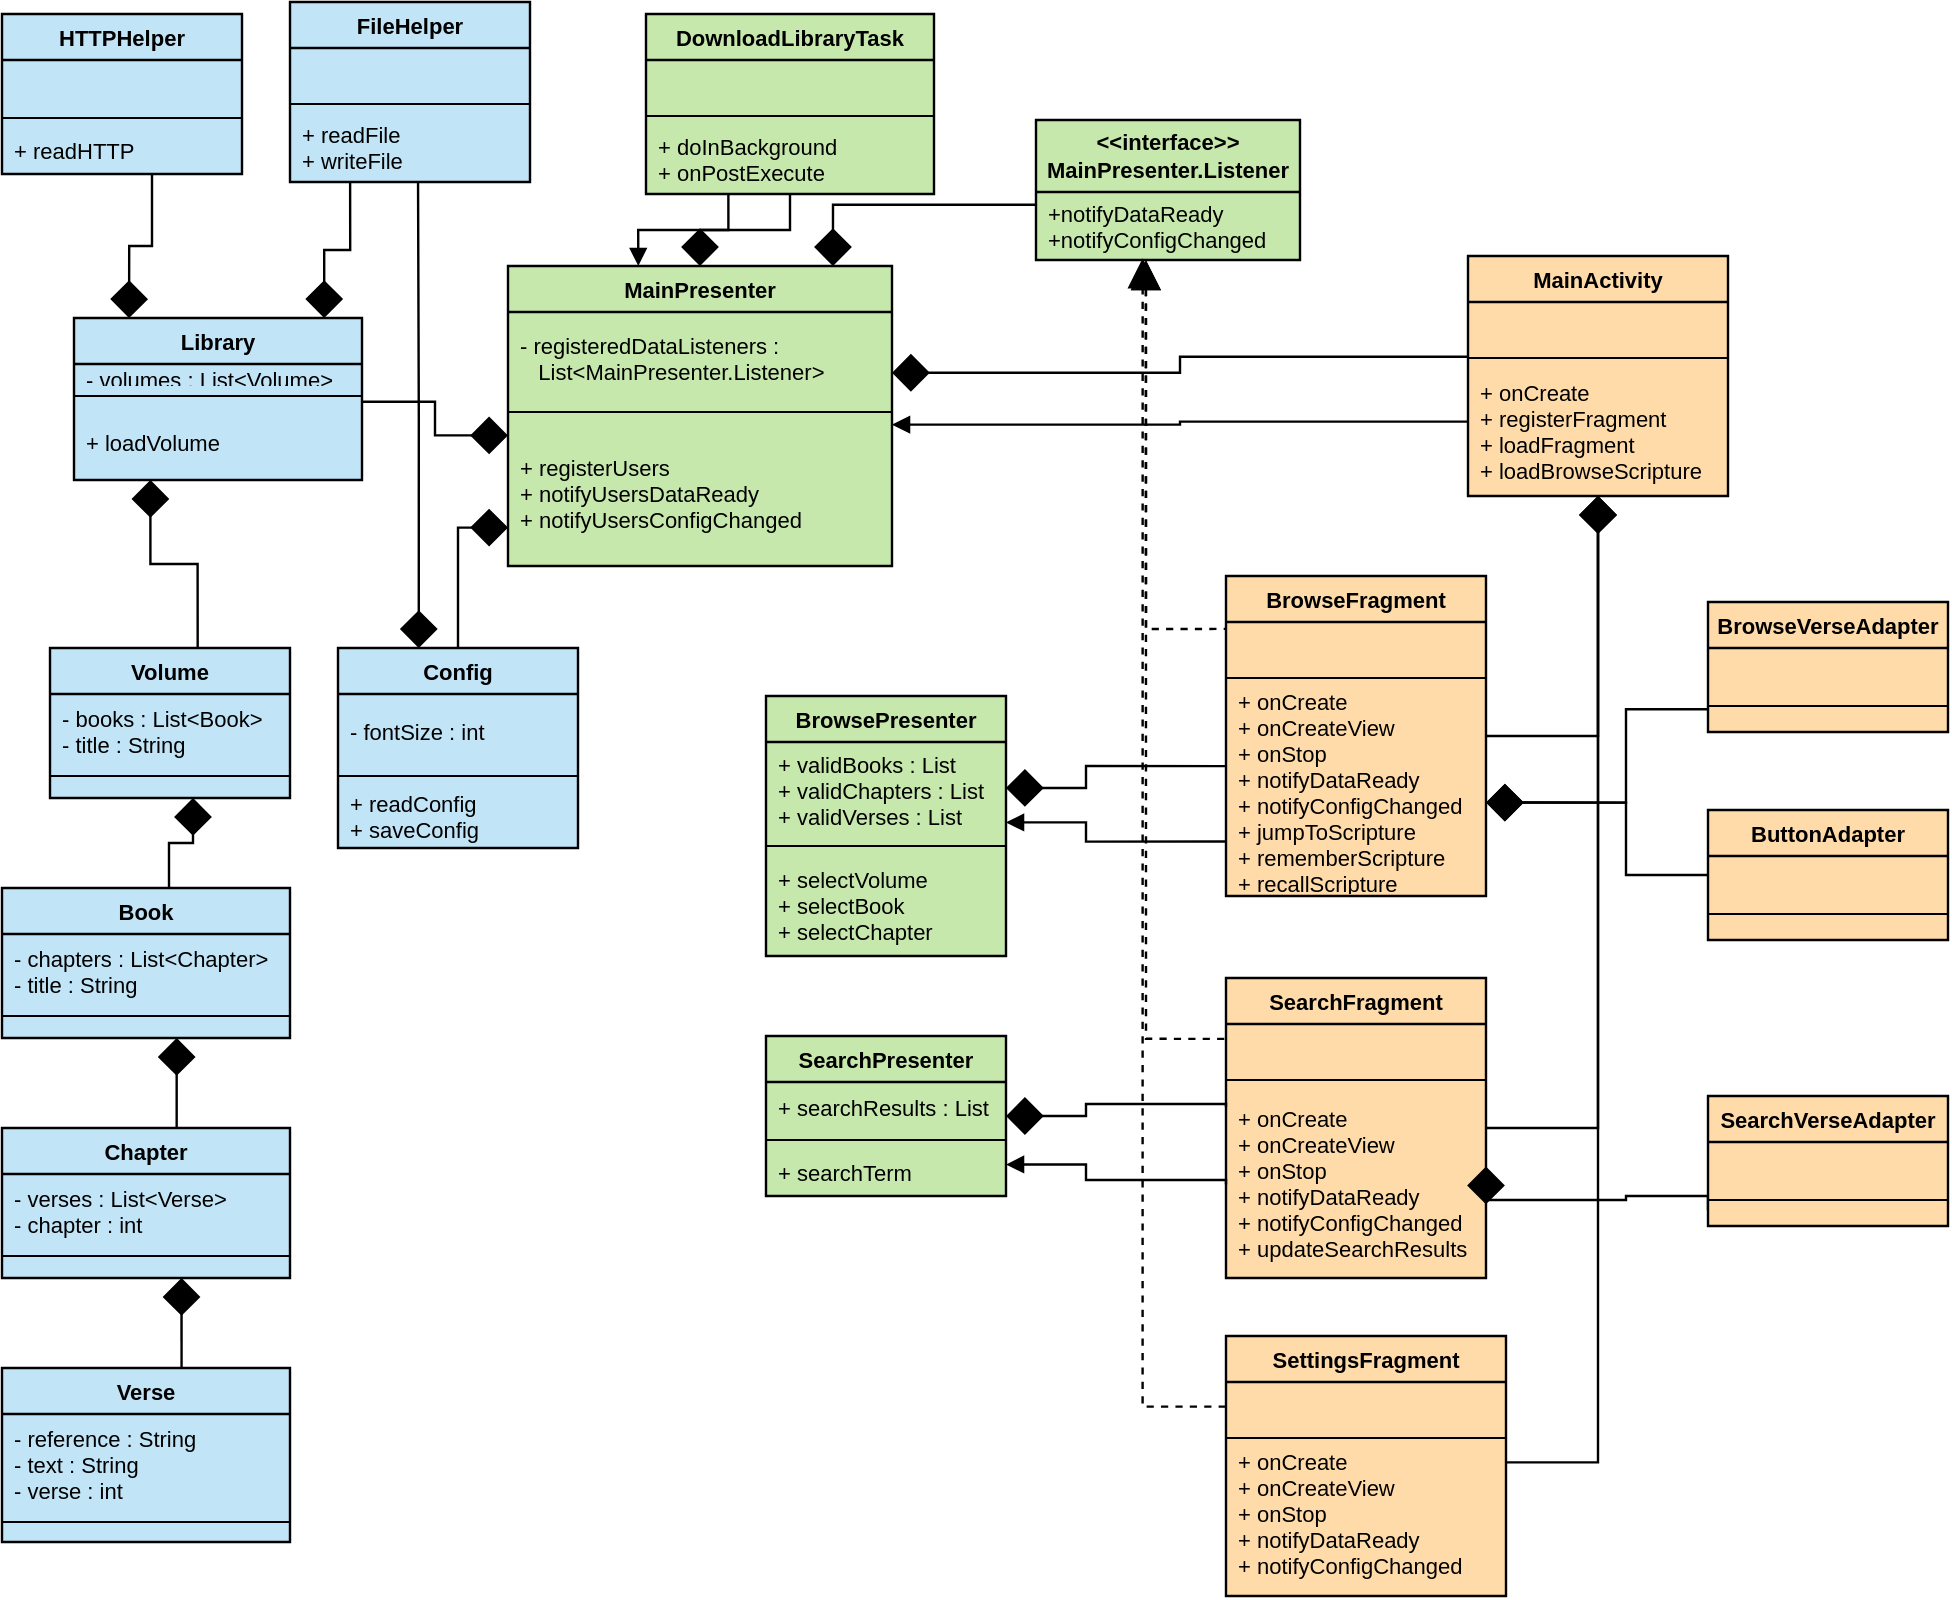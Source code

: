 <mxfile version="12.4.2" type="device" pages="1"><diagram id="6UUnRlpL0QckWqa0-COa" name="Page-1"><mxGraphModel dx="1185" dy="718" grid="1" gridSize="10" guides="1" tooltips="1" connect="1" arrows="1" fold="1" page="1" pageScale="1" pageWidth="850" pageHeight="1100" math="0" shadow="0"><root><mxCell id="0"/><mxCell id="1" parent="0"/><mxCell id="LitRHwQCEzj2n5crUFYR-1" value="MainActivity" style="html=1;whiteSpace=wrap;swimlane;childLayout=stackLayout;horizontal=1;startSize=26;horizontalStack=0;resizeParent=1;resizeParentMax=0;resizeLast=0;collapsible=1;marginBottom=0;swimlaneFillColor=#ffdba9;startSize=23;fontSize=11;fontColor=#000000;spacing=0;strokeOpacity=100;fillOpacity=100;fillColor=#ffdba9;strokeWidth=1.2;" vertex="1" parent="1"><mxGeometry x="781" y="140" width="130" height="120" as="geometry"/></mxCell><mxCell id="LitRHwQCEzj2n5crUFYR-2" value="" style="part=1;resizeHeight=0;strokeColor=none;fillColor=none;align=left;verticalAlign=middle;spacingLeft=4;spacingRight=4;overflow=hidden;rotatable=0;points=[[0,0.5],[1,0.5]];portConstraint=eastwest;swimlaneFillColor=#ffdba9;strokeOpacity=100;fillOpacity=100;fontSize=11;" vertex="1" parent="LitRHwQCEzj2n5crUFYR-1"><mxGeometry y="23" width="130" height="24" as="geometry"/></mxCell><mxCell id="LitRHwQCEzj2n5crUFYR-3" value="" style="line;strokeWidth=1;fillColor=none;align=left;verticalAlign=middle;spacingTop=-1;spacingLeft=3;spacingRight=3;rotatable=0;labelPosition=right;points=[];portConstraint=eastwest;" vertex="1" parent="LitRHwQCEzj2n5crUFYR-1"><mxGeometry y="47" width="130" height="8" as="geometry"/></mxCell><mxCell id="LitRHwQCEzj2n5crUFYR-4" value="+ onCreate&#10;+ registerFragment&#10;+ loadFragment&#10;+ loadBrowseScripture" style="part=1;resizeHeight=0;strokeColor=none;fillColor=none;align=left;verticalAlign=middle;spacingLeft=4;spacingRight=4;overflow=hidden;rotatable=0;points=[[0,0.5],[1,0.5]];portConstraint=eastwest;swimlaneFillColor=#ffdba9;strokeOpacity=100;fillOpacity=100;fontSize=11;fontColor=#000000;" vertex="1" parent="LitRHwQCEzj2n5crUFYR-1"><mxGeometry y="55" width="130" height="65" as="geometry"/></mxCell><mxCell id="LitRHwQCEzj2n5crUFYR-13" value="MainPresenter" style="html=1;whiteSpace=wrap;swimlane;childLayout=stackLayout;horizontal=1;startSize=26;horizontalStack=0;resizeParent=1;resizeParentMax=0;resizeLast=0;collapsible=1;marginBottom=0;swimlaneFillColor=#c7e8ac;startSize=23;fontSize=11;fontColor=#000000;spacing=0;strokeOpacity=100;fillOpacity=100;fillColor=#c7e8ac;strokeWidth=1.2;" vertex="1" parent="1"><mxGeometry x="301" y="145" width="192" height="150" as="geometry"/></mxCell><mxCell id="LitRHwQCEzj2n5crUFYR-14" value="- registeredDataListeners : &#10;   List&lt;MainPresenter.Listener&gt;" style="part=1;resizeHeight=0;strokeColor=none;fillColor=none;align=left;verticalAlign=middle;spacingLeft=4;spacingRight=4;overflow=hidden;rotatable=0;points=[[0,0.5],[1,0.5]];portConstraint=eastwest;swimlaneFillColor=#c7e8ac;strokeOpacity=100;fillOpacity=100;fontSize=11;fontColor=#000000;" vertex="1" parent="LitRHwQCEzj2n5crUFYR-13"><mxGeometry y="23" width="192" height="46" as="geometry"/></mxCell><mxCell id="LitRHwQCEzj2n5crUFYR-15" value="" style="line;strokeWidth=1;fillColor=none;align=left;verticalAlign=middle;spacingTop=-1;spacingLeft=3;spacingRight=3;rotatable=0;labelPosition=right;points=[];portConstraint=eastwest;" vertex="1" parent="LitRHwQCEzj2n5crUFYR-13"><mxGeometry y="69" width="192" height="8" as="geometry"/></mxCell><mxCell id="LitRHwQCEzj2n5crUFYR-16" value="+ registerUsers&#10;+ notifyUsersDataReady&#10;+ notifyUsersConfigChanged" style="part=1;resizeHeight=0;strokeColor=none;fillColor=none;align=left;verticalAlign=middle;spacingLeft=4;spacingRight=4;overflow=hidden;rotatable=0;points=[[0,0.5],[1,0.5]];portConstraint=eastwest;swimlaneFillColor=#c7e8ac;strokeOpacity=100;fillOpacity=100;fontSize=11;fontColor=#000000;" vertex="1" parent="LitRHwQCEzj2n5crUFYR-13"><mxGeometry y="77" width="192" height="73" as="geometry"/></mxCell><mxCell id="LitRHwQCEzj2n5crUFYR-17" value="&amp;lt;&amp;lt;interface&amp;gt;&amp;gt;&#10;MainPresenter.Listener" style="html=1;whiteSpace=wrap;swimlane;childLayout=stackLayout;horizontal=1;startSize=26;horizontalStack=0;resizeParent=1;resizeParentMax=0;resizeLast=0;collapsible=1;marginBottom=0;swimlaneFillColor=#c7e8ac;startSize=36;fontSize=11;fontStyle=1;spacing=0;strokeOpacity=100;fillOpacity=100;fillColor=#c7e8ac;strokeWidth=1.2;" vertex="1" parent="1"><mxGeometry x="565" y="72" width="132" height="70" as="geometry"/></mxCell><mxCell id="LitRHwQCEzj2n5crUFYR-18" value="+notifyDataReady&#10;+notifyConfigChanged" style="part=1;resizeHeight=0;strokeColor=none;fillColor=none;align=left;verticalAlign=middle;spacingLeft=4;spacingRight=4;overflow=hidden;rotatable=0;points=[[0,0.5],[1,0.5]];portConstraint=eastwest;swimlaneFillColor=#c7e8ac;strokeOpacity=100;fillOpacity=100;fontSize=11;fontColor=#000000;" vertex="1" parent="LitRHwQCEzj2n5crUFYR-17"><mxGeometry y="36" width="132" height="34" as="geometry"/></mxCell><mxCell id="LitRHwQCEzj2n5crUFYR-39" value="DownloadLibraryTask" style="html=1;whiteSpace=wrap;swimlane;childLayout=stackLayout;horizontal=1;startSize=26;horizontalStack=0;resizeParent=1;resizeParentMax=0;resizeLast=0;collapsible=1;marginBottom=0;swimlaneFillColor=#c7e8ac;startSize=23;fontSize=11;fontColor=#000000;spacing=0;strokeOpacity=100;fillOpacity=100;fillColor=#c7e8ac;strokeWidth=1.2;" vertex="1" parent="1"><mxGeometry x="370" y="19" width="144" height="90" as="geometry"/></mxCell><mxCell id="LitRHwQCEzj2n5crUFYR-40" value="" style="part=1;resizeHeight=0;strokeColor=none;fillColor=none;align=left;verticalAlign=middle;spacingLeft=4;spacingRight=4;overflow=hidden;rotatable=0;points=[[0,0.5],[1,0.5]];portConstraint=eastwest;swimlaneFillColor=#c7e8ac;strokeOpacity=100;fillOpacity=100;fontSize=11;" vertex="1" parent="LitRHwQCEzj2n5crUFYR-39"><mxGeometry y="23" width="144" height="24" as="geometry"/></mxCell><mxCell id="LitRHwQCEzj2n5crUFYR-41" value="" style="line;strokeWidth=1;fillColor=none;align=left;verticalAlign=middle;spacingTop=-1;spacingLeft=3;spacingRight=3;rotatable=0;labelPosition=right;points=[];portConstraint=eastwest;" vertex="1" parent="LitRHwQCEzj2n5crUFYR-39"><mxGeometry y="47" width="144" height="8" as="geometry"/></mxCell><mxCell id="LitRHwQCEzj2n5crUFYR-42" value="+ doInBackground&#10;+ onPostExecute" style="part=1;resizeHeight=0;strokeColor=none;fillColor=none;align=left;verticalAlign=middle;spacingLeft=4;spacingRight=4;overflow=hidden;rotatable=0;points=[[0,0.5],[1,0.5]];portConstraint=eastwest;swimlaneFillColor=#c7e8ac;strokeOpacity=100;fillOpacity=100;fontSize=11;fontColor=#000000;" vertex="1" parent="LitRHwQCEzj2n5crUFYR-39"><mxGeometry y="55" width="144" height="35" as="geometry"/></mxCell><mxCell id="LitRHwQCEzj2n5crUFYR-43" value="Library" style="html=1;whiteSpace=wrap;swimlane;childLayout=stackLayout;horizontal=1;startSize=26;horizontalStack=0;resizeParent=1;resizeParentMax=0;resizeLast=0;collapsible=1;marginBottom=0;swimlaneFillColor=#c1e4f7;startSize=23;fontSize=11;fontColor=#000000;spacing=0;strokeOpacity=100;fillOpacity=100;fillColor=#c1e4f7;strokeWidth=1.2;" vertex="1" parent="1"><mxGeometry x="84" y="171" width="144" height="81" as="geometry"/></mxCell><mxCell id="LitRHwQCEzj2n5crUFYR-44" value="- volumes : List&lt;Volume&gt;" style="part=1;resizeHeight=0;strokeColor=none;fillColor=none;align=left;verticalAlign=middle;spacingLeft=4;spacingRight=4;overflow=hidden;rotatable=0;points=[[0,0.5],[1,0.5]];portConstraint=eastwest;swimlaneFillColor=#c1e4f7;strokeOpacity=100;fillOpacity=100;fontSize=11;fontColor=#000000;" vertex="1" parent="LitRHwQCEzj2n5crUFYR-43"><mxGeometry y="23" width="144" height="12" as="geometry"/></mxCell><mxCell id="LitRHwQCEzj2n5crUFYR-45" value="" style="line;strokeWidth=1;fillColor=none;align=left;verticalAlign=middle;spacingTop=-1;spacingLeft=3;spacingRight=3;rotatable=0;labelPosition=right;points=[];portConstraint=eastwest;" vertex="1" parent="LitRHwQCEzj2n5crUFYR-43"><mxGeometry y="35" width="144" height="8" as="geometry"/></mxCell><mxCell id="LitRHwQCEzj2n5crUFYR-46" value="+ loadVolume" style="part=1;resizeHeight=0;strokeColor=none;fillColor=none;align=left;verticalAlign=middle;spacingLeft=4;spacingRight=4;overflow=hidden;rotatable=0;points=[[0,0.5],[1,0.5]];portConstraint=eastwest;swimlaneFillColor=#c1e4f7;strokeOpacity=100;fillOpacity=100;fontSize=11;fontColor=#000000;" vertex="1" parent="LitRHwQCEzj2n5crUFYR-43"><mxGeometry y="43" width="144" height="38" as="geometry"/></mxCell><mxCell id="LitRHwQCEzj2n5crUFYR-47" value="Volume" style="html=1;whiteSpace=wrap;swimlane;childLayout=stackLayout;horizontal=1;startSize=26;horizontalStack=0;resizeParent=1;resizeParentMax=0;resizeLast=0;collapsible=1;marginBottom=0;swimlaneFillColor=#c1e4f7;startSize=23;fontSize=11;fontColor=#000000;spacing=0;strokeOpacity=100;fillOpacity=100;fillColor=#c1e4f7;strokeWidth=1.2;" vertex="1" parent="1"><mxGeometry x="72" y="336" width="120" height="75" as="geometry"/></mxCell><mxCell id="LitRHwQCEzj2n5crUFYR-48" value="- books : List&lt;Book&gt;&#10;- title : String" style="part=1;resizeHeight=0;strokeColor=none;fillColor=none;align=left;verticalAlign=middle;spacingLeft=4;spacingRight=4;overflow=hidden;rotatable=0;points=[[0,0.5],[1,0.5]];portConstraint=eastwest;swimlaneFillColor=#c1e4f7;strokeOpacity=100;fillOpacity=100;fontSize=11;fontColor=#000000;" vertex="1" parent="LitRHwQCEzj2n5crUFYR-47"><mxGeometry y="23" width="120" height="37" as="geometry"/></mxCell><mxCell id="LitRHwQCEzj2n5crUFYR-49" value="" style="line;strokeWidth=1;fillColor=none;align=left;verticalAlign=middle;spacingTop=-1;spacingLeft=3;spacingRight=3;rotatable=0;labelPosition=right;points=[];portConstraint=eastwest;" vertex="1" parent="LitRHwQCEzj2n5crUFYR-47"><mxGeometry y="60" width="120" height="8" as="geometry"/></mxCell><mxCell id="LitRHwQCEzj2n5crUFYR-50" value="" style="part=1;resizeHeight=0;strokeColor=none;fillColor=none;align=left;verticalAlign=middle;spacingLeft=4;spacingRight=4;overflow=hidden;rotatable=0;points=[[0,0.5],[1,0.5]];portConstraint=eastwest;swimlaneFillColor=#c1e4f7;strokeOpacity=100;fillOpacity=100;fontSize=11;" vertex="1" parent="LitRHwQCEzj2n5crUFYR-47"><mxGeometry y="68" width="120" height="7" as="geometry"/></mxCell><mxCell id="LitRHwQCEzj2n5crUFYR-51" value="Book" style="html=1;whiteSpace=wrap;swimlane;childLayout=stackLayout;horizontal=1;startSize=26;horizontalStack=0;resizeParent=1;resizeParentMax=0;resizeLast=0;collapsible=1;marginBottom=0;swimlaneFillColor=#c1e4f7;startSize=23;fontSize=11;fontColor=#000000;spacing=0;strokeOpacity=100;fillOpacity=100;fillColor=#c1e4f7;strokeWidth=1.2;" vertex="1" parent="1"><mxGeometry x="48" y="456" width="144" height="75" as="geometry"/></mxCell><mxCell id="LitRHwQCEzj2n5crUFYR-52" value="- chapters : List&lt;Chapter&gt;&#10;- title : String" style="part=1;resizeHeight=0;strokeColor=none;fillColor=none;align=left;verticalAlign=middle;spacingLeft=4;spacingRight=4;overflow=hidden;rotatable=0;points=[[0,0.5],[1,0.5]];portConstraint=eastwest;swimlaneFillColor=#c1e4f7;strokeOpacity=100;fillOpacity=100;fontSize=11;fontColor=#000000;" vertex="1" parent="LitRHwQCEzj2n5crUFYR-51"><mxGeometry y="23" width="144" height="37" as="geometry"/></mxCell><mxCell id="LitRHwQCEzj2n5crUFYR-53" value="" style="line;strokeWidth=1;fillColor=none;align=left;verticalAlign=middle;spacingTop=-1;spacingLeft=3;spacingRight=3;rotatable=0;labelPosition=right;points=[];portConstraint=eastwest;" vertex="1" parent="LitRHwQCEzj2n5crUFYR-51"><mxGeometry y="60" width="144" height="8" as="geometry"/></mxCell><mxCell id="LitRHwQCEzj2n5crUFYR-54" value="" style="part=1;resizeHeight=0;strokeColor=none;fillColor=none;align=left;verticalAlign=middle;spacingLeft=4;spacingRight=4;overflow=hidden;rotatable=0;points=[[0,0.5],[1,0.5]];portConstraint=eastwest;swimlaneFillColor=#c1e4f7;strokeOpacity=100;fillOpacity=100;fontSize=11;" vertex="1" parent="LitRHwQCEzj2n5crUFYR-51"><mxGeometry y="68" width="144" height="7" as="geometry"/></mxCell><mxCell id="LitRHwQCEzj2n5crUFYR-55" value="Chapter" style="html=1;whiteSpace=wrap;swimlane;childLayout=stackLayout;horizontal=1;startSize=26;horizontalStack=0;resizeParent=1;resizeParentMax=0;resizeLast=0;collapsible=1;marginBottom=0;swimlaneFillColor=#c1e4f7;startSize=23;fontSize=11;fontColor=#000000;spacing=0;strokeOpacity=100;fillOpacity=100;fillColor=#c1e4f7;strokeWidth=1.2;" vertex="1" parent="1"><mxGeometry x="48" y="576" width="144" height="75" as="geometry"/></mxCell><mxCell id="LitRHwQCEzj2n5crUFYR-56" value="- verses : List&lt;Verse&gt;&#10;- chapter : int" style="part=1;resizeHeight=0;strokeColor=none;fillColor=none;align=left;verticalAlign=middle;spacingLeft=4;spacingRight=4;overflow=hidden;rotatable=0;points=[[0,0.5],[1,0.5]];portConstraint=eastwest;swimlaneFillColor=#c1e4f7;strokeOpacity=100;fillOpacity=100;fontSize=11;fontColor=#000000;" vertex="1" parent="LitRHwQCEzj2n5crUFYR-55"><mxGeometry y="23" width="144" height="37" as="geometry"/></mxCell><mxCell id="LitRHwQCEzj2n5crUFYR-57" value="" style="line;strokeWidth=1;fillColor=none;align=left;verticalAlign=middle;spacingTop=-1;spacingLeft=3;spacingRight=3;rotatable=0;labelPosition=right;points=[];portConstraint=eastwest;" vertex="1" parent="LitRHwQCEzj2n5crUFYR-55"><mxGeometry y="60" width="144" height="8" as="geometry"/></mxCell><mxCell id="LitRHwQCEzj2n5crUFYR-58" value="" style="part=1;resizeHeight=0;strokeColor=none;fillColor=none;align=left;verticalAlign=middle;spacingLeft=4;spacingRight=4;overflow=hidden;rotatable=0;points=[[0,0.5],[1,0.5]];portConstraint=eastwest;swimlaneFillColor=#c1e4f7;strokeOpacity=100;fillOpacity=100;fontSize=11;" vertex="1" parent="LitRHwQCEzj2n5crUFYR-55"><mxGeometry y="68" width="144" height="7" as="geometry"/></mxCell><mxCell id="LitRHwQCEzj2n5crUFYR-59" value="Verse" style="html=1;whiteSpace=wrap;swimlane;childLayout=stackLayout;horizontal=1;startSize=26;horizontalStack=0;resizeParent=1;resizeParentMax=0;resizeLast=0;collapsible=1;marginBottom=0;swimlaneFillColor=#c1e4f7;startSize=23;fontSize=11;fontColor=#000000;spacing=0;strokeOpacity=100;fillOpacity=100;fillColor=#c1e4f7;strokeWidth=1.2;" vertex="1" parent="1"><mxGeometry x="48" y="696" width="144" height="87" as="geometry"/></mxCell><mxCell id="LitRHwQCEzj2n5crUFYR-60" value="- reference : String&#10;- text : String&#10;- verse : int" style="part=1;resizeHeight=0;strokeColor=none;fillColor=none;align=left;verticalAlign=middle;spacingLeft=4;spacingRight=4;overflow=hidden;rotatable=0;points=[[0,0.5],[1,0.5]];portConstraint=eastwest;swimlaneFillColor=#c1e4f7;strokeOpacity=100;fillOpacity=100;fontSize=11;fontColor=#000000;" vertex="1" parent="LitRHwQCEzj2n5crUFYR-59"><mxGeometry y="23" width="144" height="50" as="geometry"/></mxCell><mxCell id="LitRHwQCEzj2n5crUFYR-61" value="" style="line;strokeWidth=1;fillColor=none;align=left;verticalAlign=middle;spacingTop=-1;spacingLeft=3;spacingRight=3;rotatable=0;labelPosition=right;points=[];portConstraint=eastwest;" vertex="1" parent="LitRHwQCEzj2n5crUFYR-59"><mxGeometry y="73" width="144" height="8" as="geometry"/></mxCell><mxCell id="LitRHwQCEzj2n5crUFYR-62" value="" style="part=1;resizeHeight=0;strokeColor=none;fillColor=none;align=left;verticalAlign=middle;spacingLeft=4;spacingRight=4;overflow=hidden;rotatable=0;points=[[0,0.5],[1,0.5]];portConstraint=eastwest;swimlaneFillColor=#c1e4f7;strokeOpacity=100;fillOpacity=100;fontSize=11;" vertex="1" parent="LitRHwQCEzj2n5crUFYR-59"><mxGeometry y="81" width="144" height="6" as="geometry"/></mxCell><mxCell id="LitRHwQCEzj2n5crUFYR-63" value="" style="html=1;jettySize=18;fontSize=11;strokeWidth=1.2;rounded=1;arcSize=0;edgeStyle=orthogonalEdgeStyle;startArrow=diamond;endFill=1;startSize=16;endArrow=none;exitX=0.5;exitY=1.007;exitPerimeter=1;entryX=1.005;entryY=0.5;entryPerimeter=1;" edge="1" parent="1" source="LitRHwQCEzj2n5crUFYR-1" target="LitRHwQCEzj2n5crUFYR-5"><mxGeometry width="100" height="100" relative="1" as="geometry"/></mxCell><mxCell id="LitRHwQCEzj2n5crUFYR-64" value="" style="html=1;jettySize=18;fontSize=11;strokeWidth=1.2;rounded=1;arcSize=0;edgeStyle=orthogonalEdgeStyle;startArrow=diamond;endFill=1;startSize=16;endArrow=none;exitX=0.5;exitY=1.007;exitPerimeter=1;entryX=1.005;entryY=0.5;entryPerimeter=1;" edge="1" parent="1" source="LitRHwQCEzj2n5crUFYR-1" target="LitRHwQCEzj2n5crUFYR-9"><mxGeometry width="100" height="100" relative="1" as="geometry"/></mxCell><mxCell id="LitRHwQCEzj2n5crUFYR-68" value="" style="html=1;jettySize=18;fontSize=11;strokeWidth=1.2;rounded=1;arcSize=0;edgeStyle=orthogonalEdgeStyle;startArrow=diamond;endFill=1;startSize=16;endArrow=none;exitX=1.003;exitY=0.355;exitPerimeter=1;entryX=-0.005;entryY=0.419;entryPerimeter=1;" edge="1" parent="1" source="LitRHwQCEzj2n5crUFYR-13" target="LitRHwQCEzj2n5crUFYR-1"><mxGeometry width="100" height="100" relative="1" as="geometry"/></mxCell><mxCell id="LitRHwQCEzj2n5crUFYR-69" value="" style="html=1;jettySize=18;fontSize=11;strokeWidth=1.2;rounded=1;arcSize=0;edgeStyle=orthogonalEdgeStyle;startArrow=none;endArrow=block;endFill=1;exitX=-0.005;exitY=0.692;exitPerimeter=1;entryX=1.003;entryY=0.529;entryPerimeter=1;" edge="1" parent="1" source="LitRHwQCEzj2n5crUFYR-1" target="LitRHwQCEzj2n5crUFYR-13"><mxGeometry width="100" height="100" relative="1" as="geometry"/></mxCell><mxCell id="LitRHwQCEzj2n5crUFYR-76" value="" style="html=1;jettySize=18;fontSize=11;strokeWidth=1.2;rounded=1;arcSize=0;edgeStyle=orthogonalEdgeStyle;startArrow=diamond;endFill=1;startSize=16;endArrow=none;exitX=0.5;exitY=-0.004;exitPerimeter=1;entryX=0.5;entryY=1.007;entryPerimeter=1;" edge="1" parent="1" source="LitRHwQCEzj2n5crUFYR-13" target="LitRHwQCEzj2n5crUFYR-39"><mxGeometry width="100" height="100" relative="1" as="geometry"/></mxCell><mxCell id="LitRHwQCEzj2n5crUFYR-77" value="" style="html=1;jettySize=18;fontSize=11;strokeWidth=1.2;rounded=1;arcSize=0;edgeStyle=orthogonalEdgeStyle;startArrow=none;endArrow=block;endFill=1;exitX=0.283;exitY=1.007;exitPerimeter=1;entryX=0.338;entryY=-0.004;entryPerimeter=1;" edge="1" parent="1" source="LitRHwQCEzj2n5crUFYR-39" target="LitRHwQCEzj2n5crUFYR-13"><mxGeometry width="100" height="100" relative="1" as="geometry"/></mxCell><mxCell id="LitRHwQCEzj2n5crUFYR-78" value="" style="html=1;jettySize=18;fontSize=11;strokeWidth=1.2;rounded=1;arcSize=0;edgeStyle=orthogonalEdgeStyle;startArrow=diamond;endFill=1;startSize=16;endArrow=none;exitX=0.849;exitY=-0.004;exitPerimeter=1;entryX=-0.005;entryY=0.606;entryPerimeter=1;" edge="1" parent="1" source="LitRHwQCEzj2n5crUFYR-13" target="LitRHwQCEzj2n5crUFYR-17"><mxGeometry width="100" height="100" relative="1" as="geometry"/></mxCell><mxCell id="LitRHwQCEzj2n5crUFYR-79" value="" style="html=1;jettySize=18;fontSize=11;strokeWidth=1.2;rounded=1;arcSize=0;edgeStyle=orthogonalEdgeStyle;startArrow=diamond;endFill=1;startSize=16;endArrow=none;exitX=-0.003;exitY=0.565;exitPerimeter=1;entryX=1.004;entryY=0.517;entryPerimeter=1;" edge="1" parent="1" source="LitRHwQCEzj2n5crUFYR-13" target="LitRHwQCEzj2n5crUFYR-43"><mxGeometry width="100" height="100" relative="1" as="geometry"/></mxCell><mxCell id="LitRHwQCEzj2n5crUFYR-80" value="" style="html=1;jettySize=18;fontSize=11;strokeWidth=1.2;rounded=1;arcSize=0;edgeStyle=orthogonalEdgeStyle;startArrow=diamond;endFill=1;startSize=16;endArrow=none;exitX=0.262;exitY=1.007;exitPerimeter=1;entryX=0.617;entryY=-0.007;entryPerimeter=1;" edge="1" parent="1" source="LitRHwQCEzj2n5crUFYR-43" target="LitRHwQCEzj2n5crUFYR-47"><mxGeometry width="100" height="100" relative="1" as="geometry"/></mxCell><mxCell id="LitRHwQCEzj2n5crUFYR-81" value="" style="html=1;jettySize=18;fontSize=11;strokeWidth=1.2;rounded=1;arcSize=0;edgeStyle=orthogonalEdgeStyle;startArrow=diamond;endFill=1;startSize=16;endArrow=none;exitX=0.597;exitY=1.007;exitPerimeter=1;entryX=0.581;entryY=-0.007;entryPerimeter=1;" edge="1" parent="1" source="LitRHwQCEzj2n5crUFYR-47" target="LitRHwQCEzj2n5crUFYR-51"><mxGeometry width="100" height="100" relative="1" as="geometry"/></mxCell><mxCell id="LitRHwQCEzj2n5crUFYR-82" value="" style="html=1;jettySize=18;fontSize=11;strokeWidth=1.2;rounded=1;arcSize=0;edgeStyle=orthogonalEdgeStyle;startArrow=diamond;endFill=1;startSize=16;endArrow=none;exitX=0.608;exitY=1.007;exitPerimeter=1;entryX=0.608;entryY=-0.007;entryPerimeter=1;" edge="1" parent="1" source="LitRHwQCEzj2n5crUFYR-51" target="LitRHwQCEzj2n5crUFYR-55"><mxGeometry width="100" height="100" relative="1" as="geometry"/></mxCell><mxCell id="LitRHwQCEzj2n5crUFYR-83" value="" style="html=1;jettySize=18;fontSize=11;strokeWidth=1.2;rounded=1;arcSize=0;edgeStyle=orthogonalEdgeStyle;startArrow=diamond;endFill=1;startSize=16;endArrow=none;exitX=0.625;exitY=1.007;exitPerimeter=1;entryX=0.625;entryY=-0.006;entryPerimeter=1;" edge="1" parent="1" source="LitRHwQCEzj2n5crUFYR-55" target="LitRHwQCEzj2n5crUFYR-59"><mxGeometry width="100" height="100" relative="1" as="geometry"/></mxCell><mxCell id="LitRHwQCEzj2n5crUFYR-84" value="" style="html=1;jettySize=18;fontSize=11;strokeWidth=1.2;rounded=1;arcSize=0;edgeStyle=orthogonalEdgeStyle;startArrow=block;endFill=0;startSize=12;endArrow=none;exitX=0.415;exitY=1.008;exitPerimeter=1;entryX=-0.005;entryY=0.162;entryPerimeter=1;dashed=1;" edge="1" parent="1" source="LitRHwQCEzj2n5crUFYR-17" target="LitRHwQCEzj2n5crUFYR-5"><mxGeometry width="100" height="100" relative="1" as="geometry"/></mxCell><mxCell id="LitRHwQCEzj2n5crUFYR-85" value="" style="html=1;jettySize=18;fontSize=11;strokeWidth=1.2;rounded=1;arcSize=0;edgeStyle=orthogonalEdgeStyle;startArrow=block;endFill=0;startSize=12;endArrow=none;exitX=0.415;exitY=1.008;exitPerimeter=1;entryX=-0.005;entryY=0.2;entryPerimeter=1;dashed=1;" edge="1" parent="1" source="LitRHwQCEzj2n5crUFYR-17" target="LitRHwQCEzj2n5crUFYR-9"><mxGeometry width="100" height="100" relative="1" as="geometry"/></mxCell><mxCell id="LitRHwQCEzj2n5crUFYR-86" value="HTTPHelper" style="html=1;whiteSpace=wrap;swimlane;childLayout=stackLayout;horizontal=1;startSize=26;horizontalStack=0;resizeParent=1;resizeParentMax=0;resizeLast=0;collapsible=1;marginBottom=0;swimlaneFillColor=#c1e4f7;startSize=23;fontSize=11;fontColor=#000000;spacing=0;strokeOpacity=100;fillOpacity=100;fillColor=#c1e4f7;strokeWidth=1.2;" vertex="1" parent="1"><mxGeometry x="48" y="19" width="120" height="80" as="geometry"/></mxCell><mxCell id="LitRHwQCEzj2n5crUFYR-87" value="" style="part=1;resizeHeight=0;strokeColor=none;fillColor=none;align=left;verticalAlign=middle;spacingLeft=4;spacingRight=4;overflow=hidden;rotatable=0;points=[[0,0.5],[1,0.5]];portConstraint=eastwest;swimlaneFillColor=#c1e4f7;strokeOpacity=100;fillOpacity=100;fontSize=11;" vertex="1" parent="LitRHwQCEzj2n5crUFYR-86"><mxGeometry y="23" width="120" height="25" as="geometry"/></mxCell><mxCell id="LitRHwQCEzj2n5crUFYR-88" value="" style="line;strokeWidth=1;fillColor=none;align=left;verticalAlign=middle;spacingTop=-1;spacingLeft=3;spacingRight=3;rotatable=0;labelPosition=right;points=[];portConstraint=eastwest;" vertex="1" parent="LitRHwQCEzj2n5crUFYR-86"><mxGeometry y="48" width="120" height="8" as="geometry"/></mxCell><mxCell id="LitRHwQCEzj2n5crUFYR-89" value="+ readHTTP" style="part=1;resizeHeight=0;strokeColor=none;fillColor=none;align=left;verticalAlign=middle;spacingLeft=4;spacingRight=4;overflow=hidden;rotatable=0;points=[[0,0.5],[1,0.5]];portConstraint=eastwest;swimlaneFillColor=#c1e4f7;strokeOpacity=100;fillOpacity=100;fontSize=11;fontColor=#000000;" vertex="1" parent="LitRHwQCEzj2n5crUFYR-86"><mxGeometry y="56" width="120" height="24" as="geometry"/></mxCell><mxCell id="LitRHwQCEzj2n5crUFYR-90" value="FileHelper" style="html=1;whiteSpace=wrap;swimlane;childLayout=stackLayout;horizontal=1;startSize=26;horizontalStack=0;resizeParent=1;resizeParentMax=0;resizeLast=0;collapsible=1;marginBottom=0;swimlaneFillColor=#c1e4f7;startSize=23;fontSize=11;fontColor=#000000;spacing=0;strokeOpacity=100;fillOpacity=100;fillColor=#c1e4f7;strokeWidth=1.2;" vertex="1" parent="1"><mxGeometry x="192" y="13" width="120" height="90" as="geometry"/></mxCell><mxCell id="LitRHwQCEzj2n5crUFYR-91" value="" style="part=1;resizeHeight=0;strokeColor=none;fillColor=none;align=left;verticalAlign=middle;spacingLeft=4;spacingRight=4;overflow=hidden;rotatable=0;points=[[0,0.5],[1,0.5]];portConstraint=eastwest;swimlaneFillColor=#c1e4f7;strokeOpacity=100;fillOpacity=100;fontSize=11;" vertex="1" parent="LitRHwQCEzj2n5crUFYR-90"><mxGeometry y="23" width="120" height="24" as="geometry"/></mxCell><mxCell id="LitRHwQCEzj2n5crUFYR-92" value="" style="line;strokeWidth=1;fillColor=none;align=left;verticalAlign=middle;spacingTop=-1;spacingLeft=3;spacingRight=3;rotatable=0;labelPosition=right;points=[];portConstraint=eastwest;" vertex="1" parent="LitRHwQCEzj2n5crUFYR-90"><mxGeometry y="47" width="120" height="8" as="geometry"/></mxCell><mxCell id="LitRHwQCEzj2n5crUFYR-93" value="+ readFile&#10;+ writeFile" style="part=1;resizeHeight=0;strokeColor=none;fillColor=none;align=left;verticalAlign=middle;spacingLeft=4;spacingRight=4;overflow=hidden;rotatable=0;points=[[0,0.5],[1,0.5]];portConstraint=eastwest;swimlaneFillColor=#c1e4f7;strokeOpacity=100;fillOpacity=100;fontSize=11;fontColor=#000000;" vertex="1" parent="LitRHwQCEzj2n5crUFYR-90"><mxGeometry y="55" width="120" height="35" as="geometry"/></mxCell><mxCell id="LitRHwQCEzj2n5crUFYR-94" value="" style="html=1;jettySize=18;fontSize=11;strokeWidth=1.2;rounded=1;arcSize=0;edgeStyle=orthogonalEdgeStyle;startArrow=diamond;endFill=1;startSize=16;endArrow=none;exitX=0.187;exitY=-0.007;exitPerimeter=1;entryX=0.627;entryY=1.008;entryPerimeter=1;" edge="1" parent="1" source="LitRHwQCEzj2n5crUFYR-43" target="LitRHwQCEzj2n5crUFYR-86"><mxGeometry width="100" height="100" relative="1" as="geometry"/></mxCell><mxCell id="LitRHwQCEzj2n5crUFYR-95" value="" style="html=1;jettySize=18;fontSize=11;strokeWidth=1.2;rounded=1;arcSize=0;edgeStyle=orthogonalEdgeStyle;startArrow=diamond;endFill=1;startSize=16;endArrow=none;exitX=0.874;exitY=-0.007;exitPerimeter=1;entryX=0.247;entryY=1.007;entryPerimeter=1;" edge="1" parent="1" source="LitRHwQCEzj2n5crUFYR-43" target="LitRHwQCEzj2n5crUFYR-90"><mxGeometry width="100" height="100" relative="1" as="geometry"/></mxCell><mxCell id="LitRHwQCEzj2n5crUFYR-100" value="" style="html=1;jettySize=18;fontSize=11;strokeWidth=1.2;rounded=1;arcSize=0;edgeStyle=orthogonalEdgeStyle;startArrow=diamond;endFill=1;startSize=16;endArrow=none;exitX=0.5;exitY=1.007;exitPerimeter=1;entryX=1.005;entryY=0.486;entryPerimeter=1;" edge="1" parent="1" source="LitRHwQCEzj2n5crUFYR-1" target="LitRHwQCEzj2n5crUFYR-96"><mxGeometry width="100" height="100" relative="1" as="geometry"/></mxCell><mxCell id="LitRHwQCEzj2n5crUFYR-101" value="Config" style="html=1;whiteSpace=wrap;swimlane;childLayout=stackLayout;horizontal=1;startSize=26;horizontalStack=0;resizeParent=1;resizeParentMax=0;resizeLast=0;collapsible=1;marginBottom=0;swimlaneFillColor=#c1e4f7;startSize=23;fontSize=11;fontColor=#000000;spacing=0;strokeOpacity=100;fillOpacity=100;fillColor=#c1e4f7;strokeWidth=1.2;" vertex="1" parent="1"><mxGeometry x="216" y="336" width="120" height="100" as="geometry"/></mxCell><mxCell id="LitRHwQCEzj2n5crUFYR-102" value="- fontSize : int" style="part=1;resizeHeight=0;strokeColor=none;fillColor=none;align=left;verticalAlign=middle;spacingLeft=4;spacingRight=4;overflow=hidden;rotatable=0;points=[[0,0.5],[1,0.5]];portConstraint=eastwest;swimlaneFillColor=#c1e4f7;strokeOpacity=100;fillOpacity=100;fontSize=11;fontColor=#000000;" vertex="1" parent="LitRHwQCEzj2n5crUFYR-101"><mxGeometry y="23" width="120" height="37" as="geometry"/></mxCell><mxCell id="LitRHwQCEzj2n5crUFYR-103" value="" style="line;strokeWidth=1;fillColor=none;align=left;verticalAlign=middle;spacingTop=-1;spacingLeft=3;spacingRight=3;rotatable=0;labelPosition=right;points=[];portConstraint=eastwest;" vertex="1" parent="LitRHwQCEzj2n5crUFYR-101"><mxGeometry y="60" width="120" height="8" as="geometry"/></mxCell><mxCell id="LitRHwQCEzj2n5crUFYR-104" value="+ readConfig&#10;+ saveConfig" style="part=1;resizeHeight=0;strokeColor=none;fillColor=none;align=left;verticalAlign=middle;spacingLeft=4;spacingRight=4;overflow=hidden;rotatable=0;points=[[0,0.5],[1,0.5]];portConstraint=eastwest;swimlaneFillColor=#c1e4f7;strokeOpacity=100;fillOpacity=100;fontSize=11;" vertex="1" parent="LitRHwQCEzj2n5crUFYR-101"><mxGeometry y="68" width="120" height="32" as="geometry"/></mxCell><mxCell id="LitRHwQCEzj2n5crUFYR-105" value="" style="html=1;jettySize=18;fontSize=11;strokeWidth=1.2;rounded=1;arcSize=0;edgeStyle=orthogonalEdgeStyle;startArrow=diamond;endFill=1;startSize=16;endArrow=none;exitX=0.334;exitY=-0.008;exitPerimeter=1;entryX=0.534;entryY=1.007;entryPerimeter=1;" edge="1" parent="1" source="LitRHwQCEzj2n5crUFYR-101" target="LitRHwQCEzj2n5crUFYR-90"><mxGeometry width="100" height="100" relative="1" as="geometry"/></mxCell><mxCell id="LitRHwQCEzj2n5crUFYR-106" value="" style="html=1;jettySize=18;fontSize=11;strokeWidth=1.2;rounded=1;arcSize=0;edgeStyle=orthogonalEdgeStyle;startArrow=diamond;endFill=1;startSize=16;endArrow=none;exitX=-0.003;exitY=0.874;exitPerimeter=1;entryX=0.5;entryY=-0.008;entryPerimeter=1;" edge="1" parent="1" source="LitRHwQCEzj2n5crUFYR-13" target="LitRHwQCEzj2n5crUFYR-101"><mxGeometry width="100" height="100" relative="1" as="geometry"/></mxCell><mxCell id="LitRHwQCEzj2n5crUFYR-5" value="BrowseFragment" style="html=1;whiteSpace=wrap;swimlane;childLayout=stackLayout;horizontal=1;startSize=26;horizontalStack=0;resizeParent=1;resizeParentMax=0;resizeLast=0;collapsible=1;marginBottom=0;swimlaneFillColor=#ffdba9;startSize=23;fontSize=11;fontColor=#000000;spacing=0;strokeOpacity=100;fillOpacity=100;fillColor=#ffdba9;strokeWidth=1.2;" vertex="1" parent="1"><mxGeometry x="660" y="300" width="130" height="160" as="geometry"/></mxCell><mxCell id="LitRHwQCEzj2n5crUFYR-6" value="" style="part=1;resizeHeight=0;strokeColor=none;fillColor=none;align=left;verticalAlign=middle;spacingLeft=4;spacingRight=4;overflow=hidden;rotatable=0;points=[[0,0.5],[1,0.5]];portConstraint=eastwest;swimlaneFillColor=#ffdba9;strokeOpacity=100;fillOpacity=100;fontSize=11;" vertex="1" parent="LitRHwQCEzj2n5crUFYR-5"><mxGeometry y="23" width="130" height="24" as="geometry"/></mxCell><mxCell id="LitRHwQCEzj2n5crUFYR-7" value="" style="line;strokeWidth=1;fillColor=none;align=left;verticalAlign=middle;spacingTop=-1;spacingLeft=3;spacingRight=3;rotatable=0;labelPosition=right;points=[];portConstraint=eastwest;" vertex="1" parent="LitRHwQCEzj2n5crUFYR-5"><mxGeometry y="47" width="130" height="8" as="geometry"/></mxCell><mxCell id="LitRHwQCEzj2n5crUFYR-8" value="+ onCreate&#10;+ onCreateView&#10;+ onStop&#10;+ notifyDataReady&#10;+ notifyConfigChanged&#10;+ jumpToScripture&#10;+ rememberScripture&#10;+ recallScripture" style="part=1;resizeHeight=0;strokeColor=none;fillColor=none;align=left;verticalAlign=middle;spacingLeft=4;spacingRight=4;overflow=hidden;rotatable=0;points=[[0,0.5],[1,0.5]];portConstraint=eastwest;swimlaneFillColor=#ffdba9;strokeOpacity=100;fillOpacity=100;fontSize=11;fontColor=#000000;" vertex="1" parent="LitRHwQCEzj2n5crUFYR-5"><mxGeometry y="55" width="130" height="105" as="geometry"/></mxCell><mxCell id="LitRHwQCEzj2n5crUFYR-9" value="SearchFragment" style="html=1;whiteSpace=wrap;swimlane;childLayout=stackLayout;horizontal=1;startSize=26;horizontalStack=0;resizeParent=1;resizeParentMax=0;resizeLast=0;collapsible=1;marginBottom=0;swimlaneFillColor=#ffdba9;startSize=23;fontSize=11;fontColor=#000000;spacing=0;strokeOpacity=100;fillOpacity=100;fillColor=#ffdba9;strokeWidth=1.2;" vertex="1" parent="1"><mxGeometry x="660" y="501" width="130" height="150" as="geometry"/></mxCell><mxCell id="LitRHwQCEzj2n5crUFYR-10" value="" style="part=1;resizeHeight=0;strokeColor=none;fillColor=none;align=left;verticalAlign=middle;spacingLeft=4;spacingRight=4;overflow=hidden;rotatable=0;points=[[0,0.5],[1,0.5]];portConstraint=eastwest;swimlaneFillColor=#ffdba9;strokeOpacity=100;fillOpacity=100;fontSize=11;" vertex="1" parent="LitRHwQCEzj2n5crUFYR-9"><mxGeometry y="23" width="130" height="24" as="geometry"/></mxCell><mxCell id="LitRHwQCEzj2n5crUFYR-11" value="" style="line;strokeWidth=1;fillColor=none;align=left;verticalAlign=middle;spacingTop=-1;spacingLeft=3;spacingRight=3;rotatable=0;labelPosition=right;points=[];portConstraint=eastwest;" vertex="1" parent="LitRHwQCEzj2n5crUFYR-9"><mxGeometry y="47" width="130" height="8" as="geometry"/></mxCell><mxCell id="LitRHwQCEzj2n5crUFYR-12" value="+ onCreate&#10;+ onCreateView&#10;+ onStop&#10;+ notifyDataReady&#10;+ notifyConfigChanged&#10;+ updateSearchResults" style="part=1;resizeHeight=0;strokeColor=none;fillColor=none;align=left;verticalAlign=middle;spacingLeft=4;spacingRight=4;overflow=hidden;rotatable=0;points=[[0,0.5],[1,0.5]];portConstraint=eastwest;swimlaneFillColor=#ffdba9;strokeOpacity=100;fillOpacity=100;fontSize=11;fontColor=#000000;" vertex="1" parent="LitRHwQCEzj2n5crUFYR-9"><mxGeometry y="55" width="130" height="95" as="geometry"/></mxCell><mxCell id="LitRHwQCEzj2n5crUFYR-19" value="BrowsePresenter" style="html=1;whiteSpace=wrap;swimlane;childLayout=stackLayout;horizontal=1;startSize=26;horizontalStack=0;resizeParent=1;resizeParentMax=0;resizeLast=0;collapsible=1;marginBottom=0;swimlaneFillColor=#c7e8ac;startSize=23;fontSize=11;fontColor=#000000;spacing=0;strokeOpacity=100;fillOpacity=100;fillColor=#c7e8ac;strokeWidth=1.2;" vertex="1" parent="1"><mxGeometry x="430" y="360" width="120" height="130" as="geometry"/></mxCell><mxCell id="LitRHwQCEzj2n5crUFYR-20" value="+ validBooks : List&#10;+ validChapters : List&#10;+ validVerses : List" style="part=1;resizeHeight=0;strokeColor=none;fillColor=none;align=left;verticalAlign=middle;spacingLeft=4;spacingRight=4;overflow=hidden;rotatable=0;points=[[0,0.5],[1,0.5]];portConstraint=eastwest;swimlaneFillColor=#c7e8ac;strokeOpacity=100;fillOpacity=100;fontSize=11;fontColor=#000000;" vertex="1" parent="LitRHwQCEzj2n5crUFYR-19"><mxGeometry y="23" width="120" height="48" as="geometry"/></mxCell><mxCell id="LitRHwQCEzj2n5crUFYR-21" value="" style="line;strokeWidth=1;fillColor=none;align=left;verticalAlign=middle;spacingTop=-1;spacingLeft=3;spacingRight=3;rotatable=0;labelPosition=right;points=[];portConstraint=eastwest;" vertex="1" parent="LitRHwQCEzj2n5crUFYR-19"><mxGeometry y="71" width="120" height="8" as="geometry"/></mxCell><mxCell id="LitRHwQCEzj2n5crUFYR-22" value="+ selectVolume&#10;+ selectBook&#10;+ selectChapter" style="part=1;resizeHeight=0;strokeColor=none;fillColor=none;align=left;verticalAlign=middle;spacingLeft=4;spacingRight=4;overflow=hidden;rotatable=0;points=[[0,0.5],[1,0.5]];portConstraint=eastwest;swimlaneFillColor=#c7e8ac;strokeOpacity=100;fillOpacity=100;fontSize=11;fontColor=#000000;" vertex="1" parent="LitRHwQCEzj2n5crUFYR-19"><mxGeometry y="79" width="120" height="51" as="geometry"/></mxCell><mxCell id="LitRHwQCEzj2n5crUFYR-23" value="SearchPresenter" style="html=1;whiteSpace=wrap;swimlane;childLayout=stackLayout;horizontal=1;startSize=26;horizontalStack=0;resizeParent=1;resizeParentMax=0;resizeLast=0;collapsible=1;marginBottom=0;swimlaneFillColor=#c7e8ac;startSize=23;fontSize=11;fontColor=#000000;spacing=0;strokeOpacity=100;fillOpacity=100;fillColor=#c7e8ac;strokeWidth=1.2;" vertex="1" parent="1"><mxGeometry x="430" y="530" width="120" height="80" as="geometry"/></mxCell><mxCell id="LitRHwQCEzj2n5crUFYR-24" value="+ searchResults : List" style="part=1;resizeHeight=0;strokeColor=none;fillColor=none;align=left;verticalAlign=middle;spacingLeft=4;spacingRight=4;overflow=hidden;rotatable=0;points=[[0,0.5],[1,0.5]];portConstraint=eastwest;swimlaneFillColor=#c7e8ac;strokeOpacity=100;fillOpacity=100;fontSize=11;fontColor=#000000;" vertex="1" parent="LitRHwQCEzj2n5crUFYR-23"><mxGeometry y="23" width="120" height="25" as="geometry"/></mxCell><mxCell id="LitRHwQCEzj2n5crUFYR-25" value="" style="line;strokeWidth=1;fillColor=none;align=left;verticalAlign=middle;spacingTop=-1;spacingLeft=3;spacingRight=3;rotatable=0;labelPosition=right;points=[];portConstraint=eastwest;" vertex="1" parent="LitRHwQCEzj2n5crUFYR-23"><mxGeometry y="48" width="120" height="8" as="geometry"/></mxCell><mxCell id="LitRHwQCEzj2n5crUFYR-26" value="+ searchTerm" style="part=1;resizeHeight=0;strokeColor=none;fillColor=none;align=left;verticalAlign=middle;spacingLeft=4;spacingRight=4;overflow=hidden;rotatable=0;points=[[0,0.5],[1,0.5]];portConstraint=eastwest;swimlaneFillColor=#c7e8ac;strokeOpacity=100;fillOpacity=100;fontSize=11;fontColor=#000000;" vertex="1" parent="LitRHwQCEzj2n5crUFYR-23"><mxGeometry y="56" width="120" height="24" as="geometry"/></mxCell><mxCell id="LitRHwQCEzj2n5crUFYR-27" value="BrowseVerseAdapter" style="html=1;whiteSpace=wrap;swimlane;childLayout=stackLayout;horizontal=1;startSize=26;horizontalStack=0;resizeParent=1;resizeParentMax=0;resizeLast=0;collapsible=1;marginBottom=0;swimlaneFillColor=#ffdba9;startSize=23;fontSize=11;fontColor=#000000;spacing=0;strokeOpacity=100;fillOpacity=100;fillColor=#ffdba9;strokeWidth=1.2;" vertex="1" parent="1"><mxGeometry x="901" y="313" width="120" height="65" as="geometry"/></mxCell><mxCell id="LitRHwQCEzj2n5crUFYR-28" value="" style="part=1;resizeHeight=0;strokeColor=none;fillColor=none;align=left;verticalAlign=middle;spacingLeft=4;spacingRight=4;overflow=hidden;rotatable=0;points=[[0,0.5],[1,0.5]];portConstraint=eastwest;swimlaneFillColor=#ffdba9;strokeOpacity=100;fillOpacity=100;fontSize=11;" vertex="1" parent="LitRHwQCEzj2n5crUFYR-27"><mxGeometry y="23" width="120" height="25" as="geometry"/></mxCell><mxCell id="LitRHwQCEzj2n5crUFYR-29" value="" style="line;strokeWidth=1;fillColor=none;align=left;verticalAlign=middle;spacingTop=-1;spacingLeft=3;spacingRight=3;rotatable=0;labelPosition=right;points=[];portConstraint=eastwest;" vertex="1" parent="LitRHwQCEzj2n5crUFYR-27"><mxGeometry y="48" width="120" height="8" as="geometry"/></mxCell><mxCell id="LitRHwQCEzj2n5crUFYR-30" value="" style="part=1;resizeHeight=0;strokeColor=none;fillColor=none;align=left;verticalAlign=middle;spacingLeft=4;spacingRight=4;overflow=hidden;rotatable=0;points=[[0,0.5],[1,0.5]];portConstraint=eastwest;swimlaneFillColor=#ffdba9;strokeOpacity=100;fillOpacity=100;fontSize=11;" vertex="1" parent="LitRHwQCEzj2n5crUFYR-27"><mxGeometry y="56" width="120" height="9" as="geometry"/></mxCell><mxCell id="LitRHwQCEzj2n5crUFYR-35" value="ButtonAdapter" style="html=1;whiteSpace=wrap;swimlane;childLayout=stackLayout;horizontal=1;startSize=26;horizontalStack=0;resizeParent=1;resizeParentMax=0;resizeLast=0;collapsible=1;marginBottom=0;swimlaneFillColor=#ffdba9;startSize=23;fontSize=11;fontColor=#000000;spacing=0;strokeOpacity=100;fillOpacity=100;fillColor=#ffdba9;strokeWidth=1.2;" vertex="1" parent="1"><mxGeometry x="901" y="417" width="120" height="65" as="geometry"/></mxCell><mxCell id="LitRHwQCEzj2n5crUFYR-36" value="" style="part=1;resizeHeight=0;strokeColor=none;fillColor=none;align=left;verticalAlign=middle;spacingLeft=4;spacingRight=4;overflow=hidden;rotatable=0;points=[[0,0.5],[1,0.5]];portConstraint=eastwest;swimlaneFillColor=#ffdba9;strokeOpacity=100;fillOpacity=100;fontSize=11;" vertex="1" parent="LitRHwQCEzj2n5crUFYR-35"><mxGeometry y="23" width="120" height="25" as="geometry"/></mxCell><mxCell id="LitRHwQCEzj2n5crUFYR-37" value="" style="line;strokeWidth=1;fillColor=none;align=left;verticalAlign=middle;spacingTop=-1;spacingLeft=3;spacingRight=3;rotatable=0;labelPosition=right;points=[];portConstraint=eastwest;" vertex="1" parent="LitRHwQCEzj2n5crUFYR-35"><mxGeometry y="48" width="120" height="8" as="geometry"/></mxCell><mxCell id="LitRHwQCEzj2n5crUFYR-38" value="" style="part=1;resizeHeight=0;strokeColor=none;fillColor=none;align=left;verticalAlign=middle;spacingLeft=4;spacingRight=4;overflow=hidden;rotatable=0;points=[[0,0.5],[1,0.5]];portConstraint=eastwest;swimlaneFillColor=#ffdba9;strokeOpacity=100;fillOpacity=100;fontSize=11;" vertex="1" parent="LitRHwQCEzj2n5crUFYR-35"><mxGeometry y="56" width="120" height="9" as="geometry"/></mxCell><mxCell id="LitRHwQCEzj2n5crUFYR-65" value="" style="html=1;jettySize=18;fontSize=11;strokeWidth=1.2;rounded=1;arcSize=0;edgeStyle=orthogonalEdgeStyle;startArrow=diamond;endFill=1;startSize=16;endArrow=none;exitX=1.005;exitY=0.71;exitPerimeter=1;entryX=-0.005;entryY=0.828;entryPerimeter=1;" edge="1" parent="1" source="LitRHwQCEzj2n5crUFYR-5" target="LitRHwQCEzj2n5crUFYR-27"><mxGeometry width="100" height="100" relative="1" as="geometry"><Array as="points"><mxPoint x="860" y="413"/><mxPoint x="860" y="367"/></Array></mxGeometry></mxCell><mxCell id="LitRHwQCEzj2n5crUFYR-66" value="" style="html=1;jettySize=18;fontSize=11;strokeWidth=1.2;rounded=1;arcSize=0;edgeStyle=orthogonalEdgeStyle;startArrow=diamond;endFill=1;startSize=16;endArrow=none;exitX=1.005;exitY=0.757;exitPerimeter=1;entryX=-0.005;entryY=0.883;entryPerimeter=1;" edge="1" parent="1" source="LitRHwQCEzj2n5crUFYR-9" target="LitRHwQCEzj2n5crUFYR-31"><mxGeometry width="100" height="100" relative="1" as="geometry"><Array as="points"><mxPoint x="860" y="612"/><mxPoint x="860" y="610"/><mxPoint x="901" y="610"/></Array></mxGeometry></mxCell><mxCell id="LitRHwQCEzj2n5crUFYR-67" value="" style="html=1;jettySize=18;fontSize=11;strokeWidth=1.2;rounded=1;arcSize=0;edgeStyle=orthogonalEdgeStyle;startArrow=diamond;endFill=1;startSize=16;endArrow=none;exitX=1.005;exitY=0.71;exitPerimeter=1;entryX=-0.005;entryY=0.5;entryPerimeter=1;" edge="1" parent="1" source="LitRHwQCEzj2n5crUFYR-5" target="LitRHwQCEzj2n5crUFYR-35"><mxGeometry width="100" height="100" relative="1" as="geometry"><Array as="points"><mxPoint x="860" y="413"/><mxPoint x="860" y="450"/></Array></mxGeometry></mxCell><mxCell id="LitRHwQCEzj2n5crUFYR-70" value="" style="html=1;jettySize=18;fontSize=11;strokeWidth=1.2;rounded=1;arcSize=0;edgeStyle=orthogonalEdgeStyle;startArrow=none;endArrow=diamond;endFill=1;endSize=16;exitX=-0.005;exitY=0.595;exitPerimeter=1;entryX=1.005;entryY=0.352;entryPerimeter=1;" edge="1" parent="1" source="LitRHwQCEzj2n5crUFYR-5" target="LitRHwQCEzj2n5crUFYR-19"><mxGeometry width="100" height="100" relative="1" as="geometry"><Array as="points"><mxPoint x="590" y="395"/><mxPoint x="590" y="406"/></Array></mxGeometry></mxCell><mxCell id="LitRHwQCEzj2n5crUFYR-71" value="" style="html=1;jettySize=18;fontSize=11;strokeWidth=1.2;rounded=1;arcSize=0;edgeStyle=orthogonalEdgeStyle;startArrow=none;endArrow=block;endFill=1;exitX=-0.005;exitY=0.833;exitPerimeter=1;entryX=1.005;entryY=0.486;entryPerimeter=1;" edge="1" parent="1" source="LitRHwQCEzj2n5crUFYR-5" target="LitRHwQCEzj2n5crUFYR-19"><mxGeometry width="100" height="100" relative="1" as="geometry"><Array as="points"><mxPoint x="590" y="433"/><mxPoint x="590" y="423"/></Array></mxGeometry></mxCell><mxCell id="LitRHwQCEzj2n5crUFYR-72" value="" style="html=1;jettySize=18;fontSize=11;strokeWidth=1.2;rounded=1;arcSize=0;edgeStyle=orthogonalEdgeStyle;startArrow=diamond;endFill=1;startSize=16;endArrow=none;exitX=1.005;exitY=0.5;exitPerimeter=1;entryX=-0.005;entryY=0.429;entryPerimeter=1;" edge="1" parent="1" source="LitRHwQCEzj2n5crUFYR-23" target="LitRHwQCEzj2n5crUFYR-9"><mxGeometry width="100" height="100" relative="1" as="geometry"><Array as="points"><mxPoint x="590" y="570"/><mxPoint x="590" y="564"/></Array></mxGeometry></mxCell><mxCell id="LitRHwQCEzj2n5crUFYR-73" value="" style="html=1;jettySize=18;fontSize=11;strokeWidth=1.2;rounded=1;arcSize=0;edgeStyle=orthogonalEdgeStyle;startArrow=none;endArrow=block;endFill=1;exitX=-0.005;exitY=0.69;exitPerimeter=1;entryX=1.005;entryY=0.806;entryPerimeter=1;" edge="1" parent="1" source="LitRHwQCEzj2n5crUFYR-9" target="LitRHwQCEzj2n5crUFYR-23"><mxGeometry width="100" height="100" relative="1" as="geometry"><Array as="points"><mxPoint x="590" y="602"/><mxPoint x="590" y="595"/></Array></mxGeometry></mxCell><mxCell id="LitRHwQCEzj2n5crUFYR-96" value="SettingsFragment" style="html=1;whiteSpace=wrap;swimlane;childLayout=stackLayout;horizontal=1;startSize=26;horizontalStack=0;resizeParent=1;resizeParentMax=0;resizeLast=0;collapsible=1;marginBottom=0;swimlaneFillColor=#ffdba9;startSize=23;fontSize=11;fontColor=#000000;spacing=0;strokeOpacity=100;fillOpacity=100;fillColor=#ffdba9;strokeWidth=1.2;" vertex="1" parent="1"><mxGeometry x="660" y="680" width="140" height="130" as="geometry"/></mxCell><mxCell id="LitRHwQCEzj2n5crUFYR-97" value="" style="part=1;resizeHeight=0;strokeColor=none;fillColor=none;align=left;verticalAlign=middle;spacingLeft=4;spacingRight=4;overflow=hidden;rotatable=0;points=[[0,0.5],[1,0.5]];portConstraint=eastwest;swimlaneFillColor=#ffdba9;strokeOpacity=100;fillOpacity=100;fontSize=11;" vertex="1" parent="LitRHwQCEzj2n5crUFYR-96"><mxGeometry y="23" width="140" height="24" as="geometry"/></mxCell><mxCell id="LitRHwQCEzj2n5crUFYR-98" value="" style="line;strokeWidth=1;fillColor=none;align=left;verticalAlign=middle;spacingTop=-1;spacingLeft=3;spacingRight=3;rotatable=0;labelPosition=right;points=[];portConstraint=eastwest;" vertex="1" parent="LitRHwQCEzj2n5crUFYR-96"><mxGeometry y="47" width="140" height="8" as="geometry"/></mxCell><mxCell id="LitRHwQCEzj2n5crUFYR-99" value="+ onCreate&#10;+ onCreateView&#10;+ onStop&#10;+ notifyDataReady&#10;+ notifyConfigChanged&#10;" style="part=1;resizeHeight=0;strokeColor=none;fillColor=none;align=left;verticalAlign=middle;spacingLeft=4;spacingRight=4;overflow=hidden;rotatable=0;points=[[0,0.5],[1,0.5]];portConstraint=eastwest;swimlaneFillColor=#ffdba9;strokeOpacity=100;fillOpacity=100;fontSize=11;" vertex="1" parent="LitRHwQCEzj2n5crUFYR-96"><mxGeometry y="55" width="140" height="75" as="geometry"/></mxCell><mxCell id="LitRHwQCEzj2n5crUFYR-108" value="" style="html=1;jettySize=18;fontSize=11;strokeWidth=1.2;rounded=1;arcSize=0;edgeStyle=orthogonalEdgeStyle;startArrow=block;endFill=0;startSize=12;endArrow=none;exitX=0.404;exitY=0.975;exitPerimeter=0;entryX=0;entryY=0.5;entryDx=0;entryDy=0;exitDx=0;exitDy=0;dashed=1;" edge="1" parent="1"><mxGeometry width="100" height="100" relative="1" as="geometry"><mxPoint x="618.333" y="141.167" as="sourcePoint"/><mxPoint x="660" y="715.333" as="targetPoint"/><Array as="points"><mxPoint x="618" y="715"/></Array></mxGeometry></mxCell><mxCell id="LitRHwQCEzj2n5crUFYR-31" value="SearchVerseAdapter" style="html=1;whiteSpace=wrap;swimlane;childLayout=stackLayout;horizontal=1;startSize=26;horizontalStack=0;resizeParent=1;resizeParentMax=0;resizeLast=0;collapsible=1;marginBottom=0;swimlaneFillColor=#ffdba9;startSize=23;fontSize=11;fontColor=#000000;spacing=0;strokeOpacity=100;fillOpacity=100;fillColor=#ffdba9;strokeWidth=1.2;" vertex="1" parent="1"><mxGeometry x="901" y="560" width="120" height="65" as="geometry"/></mxCell><mxCell id="LitRHwQCEzj2n5crUFYR-32" value="" style="part=1;resizeHeight=0;strokeColor=none;fillColor=none;align=left;verticalAlign=middle;spacingLeft=4;spacingRight=4;overflow=hidden;rotatable=0;points=[[0,0.5],[1,0.5]];portConstraint=eastwest;swimlaneFillColor=#ffdba9;strokeOpacity=100;fillOpacity=100;fontSize=11;" vertex="1" parent="LitRHwQCEzj2n5crUFYR-31"><mxGeometry y="23" width="120" height="25" as="geometry"/></mxCell><mxCell id="LitRHwQCEzj2n5crUFYR-33" value="" style="line;strokeWidth=1;fillColor=none;align=left;verticalAlign=middle;spacingTop=-1;spacingLeft=3;spacingRight=3;rotatable=0;labelPosition=right;points=[];portConstraint=eastwest;" vertex="1" parent="LitRHwQCEzj2n5crUFYR-31"><mxGeometry y="48" width="120" height="8" as="geometry"/></mxCell><mxCell id="LitRHwQCEzj2n5crUFYR-34" value="" style="part=1;resizeHeight=0;strokeColor=none;fillColor=none;align=left;verticalAlign=middle;spacingLeft=4;spacingRight=4;overflow=hidden;rotatable=0;points=[[0,0.5],[1,0.5]];portConstraint=eastwest;swimlaneFillColor=#ffdba9;strokeOpacity=100;fillOpacity=100;fontSize=11;" vertex="1" parent="LitRHwQCEzj2n5crUFYR-31"><mxGeometry y="56" width="120" height="9" as="geometry"/></mxCell></root></mxGraphModel></diagram></mxfile>
